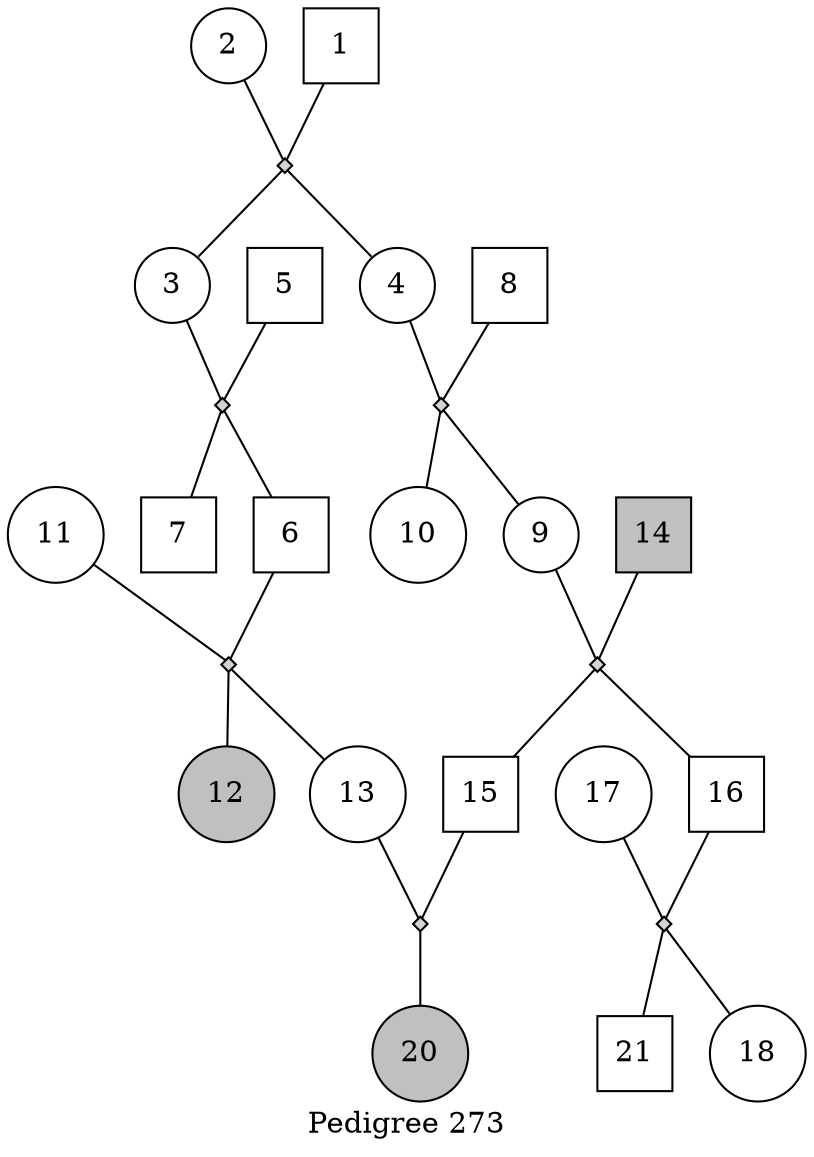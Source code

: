 digraph Ped_273 {
# page ="8.2677165,11.692913" ;
ratio ="auto" ;
mincross = 2.0 ;
label="Pedigree 273" ;
"2" [shape=circle, style=filled,fillcolor=white] ;
"3" [shape=circle, style=filled,fillcolor=white] ;
"4" [shape=circle, style=filled,fillcolor=white] ;
"5" [shape=box,regular=1, style=filled,fillcolor=white] ;
"6" [shape=box,regular=1, style=filled,fillcolor=white] ;
"7" [shape=box,regular=1, style=filled,fillcolor=white] ;
"8" [shape=box,regular=1, style=filled,fillcolor=white] ;
"9" [shape=circle, style=filled,fillcolor=white] ;
"10" [shape=circle, style=filled,fillcolor=white] ;
"11" [shape=circle, style=filled,fillcolor=white] ;
"12" [shape=circle, style=filled,fillcolor=grey] ;
"13" [shape=circle, style=filled,fillcolor=white] ;
"14" [shape=box,regular=1, style=filled,fillcolor=grey] ;
"15" [shape=box,regular=1, style=filled,fillcolor=white] ;
"16" [shape=box,regular=1, style=filled,fillcolor=white] ;
"17" [shape=circle, style=filled,fillcolor=white] ;
"18" [shape=circle, style=filled,fillcolor=white] ;
"20" [shape=circle, style=filled,fillcolor=grey] ;
"21" [shape=box,regular=1, style=filled,fillcolor=white] ;
"1" [shape=box,regular=1, style=filled,fillcolor=white] ;
"13x15"[shape=diamond,style=filled,label="",height=.1,width=.1] ;
"13" -> "13x15" [dir=none, weight=1] ;
"15" -> "13x15" [dir=none, weight=1] ;
"13x15" -> "20" [dir=none, weight=2] ;
"17x16"[shape=diamond,style=filled,label="",height=.1,width=.1] ;
"17" -> "17x16" [dir=none, weight=1] ;
"16" -> "17x16" [dir=none, weight=1] ;
"17x16" -> "18" [dir=none, weight=2] ;
"17x16" -> "21" [dir=none, weight=2] ;
"9x14"[shape=diamond,style=filled,label="",height=.1,width=.1] ;
"9" -> "9x14" [dir=none, weight=1] ;
"14" -> "9x14" [dir=none, weight=1] ;
"9x14" -> "15" [dir=none, weight=2] ;
"9x14" -> "16" [dir=none, weight=2] ;
"2x1"[shape=diamond,style=filled,label="",height=.1,width=.1] ;
"2" -> "2x1" [dir=none, weight=1] ;
"1" -> "2x1" [dir=none, weight=1] ;
"2x1" -> "3" [dir=none, weight=2] ;
"2x1" -> "4" [dir=none, weight=2] ;
"11x6"[shape=diamond,style=filled,label="",height=.1,width=.1] ;
"11" -> "11x6" [dir=none, weight=1] ;
"6" -> "11x6" [dir=none, weight=1] ;
"11x6" -> "12" [dir=none, weight=2] ;
"11x6" -> "13" [dir=none, weight=2] ;
"3x5"[shape=diamond,style=filled,label="",height=.1,width=.1] ;
"3" -> "3x5" [dir=none, weight=1] ;
"5" -> "3x5" [dir=none, weight=1] ;
"3x5" -> "6" [dir=none, weight=2] ;
"3x5" -> "7" [dir=none, weight=2] ;
"4x8"[shape=diamond,style=filled,label="",height=.1,width=.1] ;
"4" -> "4x8" [dir=none, weight=1] ;
"8" -> "4x8" [dir=none, weight=1] ;
"4x8" -> "9" [dir=none, weight=2] ;
"4x8" -> "10" [dir=none, weight=2] ;
}
